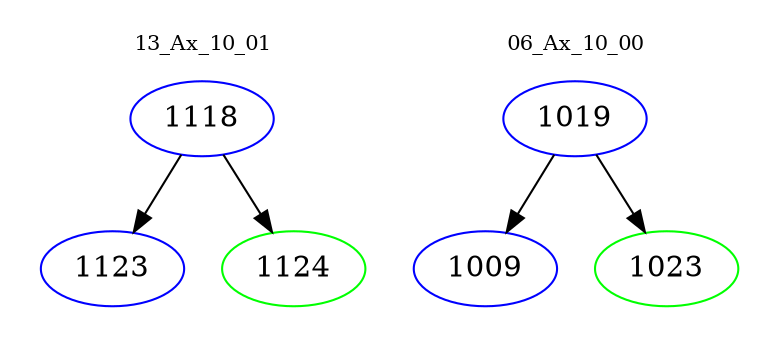 digraph{
subgraph cluster_0 {
color = white
label = "13_Ax_10_01";
fontsize=10;
T0_1118 [label="1118", color="blue"]
T0_1118 -> T0_1123 [color="black"]
T0_1123 [label="1123", color="blue"]
T0_1118 -> T0_1124 [color="black"]
T0_1124 [label="1124", color="green"]
}
subgraph cluster_1 {
color = white
label = "06_Ax_10_00";
fontsize=10;
T1_1019 [label="1019", color="blue"]
T1_1019 -> T1_1009 [color="black"]
T1_1009 [label="1009", color="blue"]
T1_1019 -> T1_1023 [color="black"]
T1_1023 [label="1023", color="green"]
}
}
